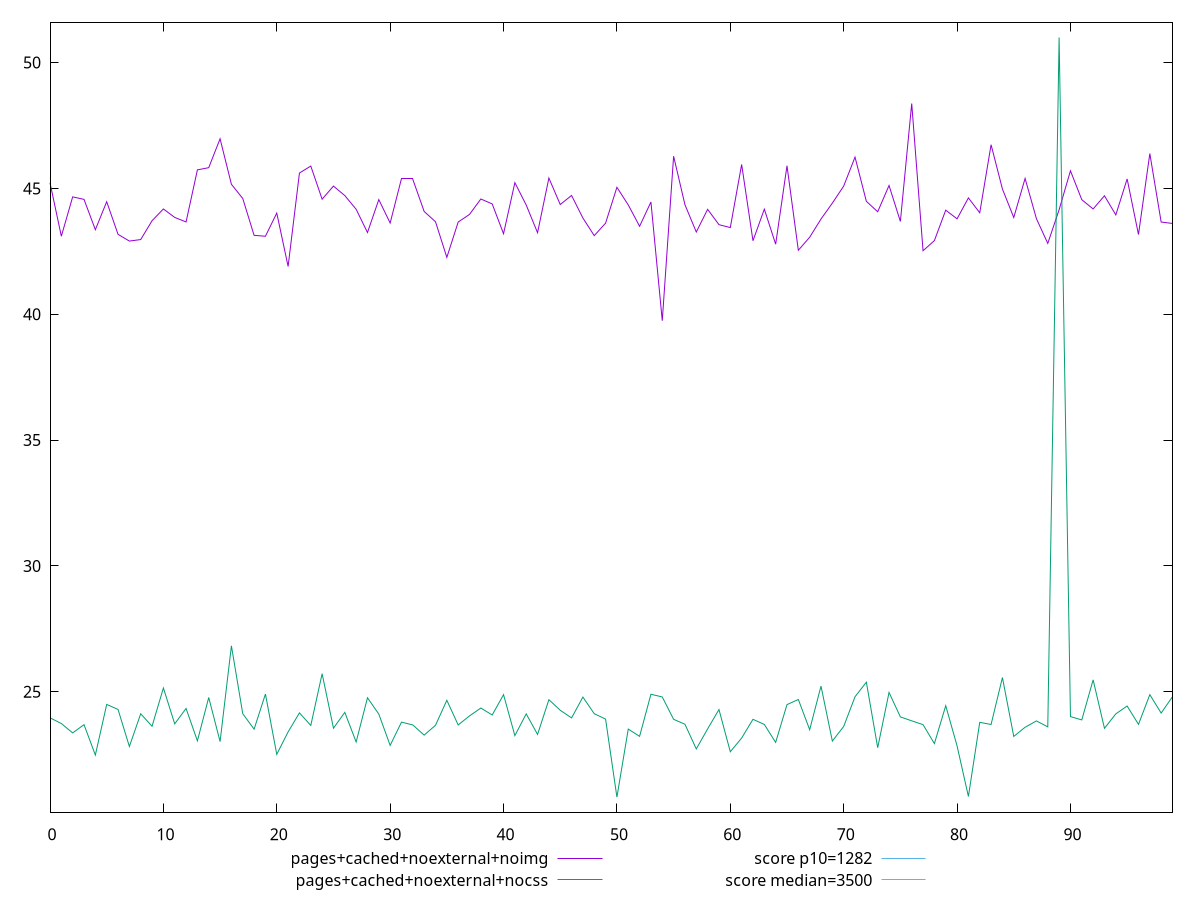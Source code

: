 reset

$pagesCachedNoexternalNoimg <<EOF
0 45.22399999999999
1 43.10000000000001
2 44.663999999999994
3 44.564
4 43.359999999999985
5 44.471999999999994
6 43.176
7 42.907999999999994
8 42.967999999999996
9 43.715999999999994
10 44.18399999999999
11 43.848
12 43.66799999999999
13 45.73599999999999
14 45.824
15 46.971999999999994
16 45.163999999999994
17 44.599999999999994
18 43.135999999999996
19 43.099999999999994
20 44.019999999999996
21 41.89999999999999
22 45.611999999999995
23 45.88799999999999
24 44.57199999999999
25 45.091999999999985
26 44.71599999999998
27 44.172
28 43.248
29 44.55599999999999
30 43.62399999999998
31 45.39999999999999
32 45.4
33 44.08399999999999
34 43.676
35 42.25999999999999
36 43.663999999999994
37 43.96799999999998
38 44.58
39 44.384
40 43.2
41 45.228
42 44.34
43 43.239999999999995
44 45.41199999999998
45 44.359999999999985
46 44.71999999999999
47 43.82399999999999
48 43.123999999999995
49 43.61999999999999
50 45.04399999999999
51 44.34399999999998
52 43.495999999999995
53 44.459999999999994
54 39.74399999999999
55 46.27999999999999
56 44.35199999999998
57 43.267999999999994
58 44.16799999999999
59 43.55999999999999
60 43.44399999999999
61 45.95199999999999
62 42.92
63 44.176
64 42.78399999999999
65 45.9
66 42.544
67 43.05999999999999
68 43.78399999999999
69 44.41599999999998
70 45.091999999999985
71 46.244
72 44.48799999999999
73 44.072
74 45.115999999999985
75 43.688
76 48.372
77 42.524
78 42.92799999999998
79 44.135999999999996
80 43.791999999999994
81 44.623999999999995
82 44.03199999999998
83 46.73599999999999
84 44.97599999999999
85 43.843999999999994
86 45.395999999999994
87 43.79599999999999
88 42.816
89 44.15199999999999
90 45.69999999999999
91 44.55199999999999
92 44.184
93 44.708
94 43.94799999999999
95 45.37599999999999
96 43.16799999999999
97 46.38399999999999
98 43.66399999999999
99 43.60799999999999
EOF

$pagesCachedNoexternalNocss <<EOF
0 23.967999999999996
1 23.74
2 23.36799999999999
3 23.695999999999987
4 22.487999999999992
5 24.499999999999993
6 24.299999999999994
7 22.827999999999996
8 24.127999999999997
9 23.63199999999999
10 25.152
11 23.727999999999994
12 24.339999999999996
13 23.051999999999996
14 24.77599999999999
15 23.023999999999994
16 26.827999999999996
17 24.13199999999999
18 23.515999999999995
19 24.911999999999992
20 22.515999999999995
21 23.40799999999999
22 24.163999999999998
23 23.664
24 25.719999999999995
25 23.555999999999987
26 24.183999999999994
27 23.007999999999996
28 24.76399999999999
29 24.115999999999993
30 22.871999999999993
31 23.796
32 23.68399999999999
33 23.27999999999999
34 23.671999999999986
35 24.663999999999994
36 23.683999999999997
37 24.043999999999993
38 24.355999999999995
39 24.080000000000002
40 24.887999999999995
41 23.26
42 24.123999999999988
43 23.307999999999986
44 24.68799999999999
45 24.267999999999994
46 23.964
47 24.791999999999994
48 24.131999999999984
49 23.91599999999999
50 20.81599999999999
51 23.519999999999996
52 23.232
53 24.90399999999999
54 24.795999999999992
55 23.908
56 23.711999999999996
57 22.731999999999996
58 23.52799999999999
59 24.295999999999992
60 22.619999999999994
61 23.16399999999999
62 23.90799999999999
63 23.703999999999994
64 22.992
65 24.491999999999997
66 24.695999999999998
67 23.496
68 25.22799999999999
69 23.043999999999997
70 23.62399999999998
71 24.803999999999995
72 25.383999999999993
73 22.77999999999999
74 24.976
75 24.003999999999994
76 23.847999999999992
77 23.69599999999999
78 22.943999999999996
79 24.44799999999999
80 22.851999999999997
81 20.84399999999999
82 23.78799999999999
83 23.704
84 25.567999999999994
85 23.227999999999994
86 23.592
87 23.843999999999998
88 23.607999999999993
89 50.99599999999998
90 24.015999999999995
91 23.88399999999999
92 25.476
93 23.551999999999996
94 24.123999999999988
95 24.435999999999986
96 23.707999999999995
97 24.887999999999998
98 24.15599999999999
99 24.807999999999993
EOF

set key outside below
set xrange [0:99]
set yrange [20.212399999999988:51.59959999999998]
set trange [20.212399999999988:51.59959999999998]
set terminal svg size 640, 500 enhanced background rgb 'white'
set output "report_00007_2020-12-11T15:55:29.892Z/bootup-time/comparison/line/8_vs_9.svg"

plot $pagesCachedNoexternalNoimg title "pages+cached+noexternal+noimg" with line, \
     $pagesCachedNoexternalNocss title "pages+cached+noexternal+nocss" with line, \
     1282 title "score p10=1282", \
     3500 title "score median=3500"

reset

